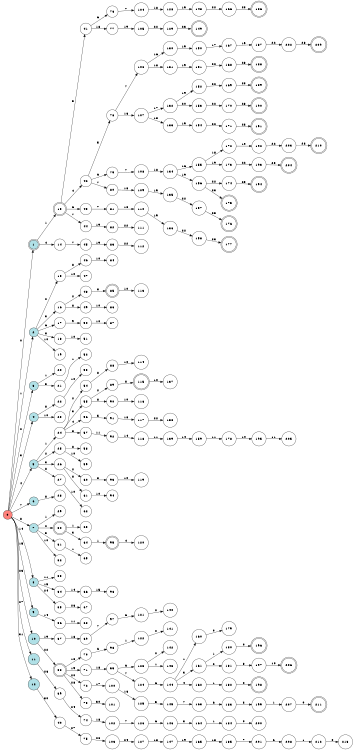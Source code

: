 digraph APTA {
__start0 [label="" shape="none"];

rankdir=LR;
size="8,5";

s0 [style="filled", color="black", fillcolor="#ff817b" shape="circle", label="0"];
s1 [style="rounded,filled", color="black", fillcolor="powderblue" shape="doublecircle", label="1"];
s2 [style="filled", color="black", fillcolor="powderblue" shape="circle", label="2"];
s3 [style="filled", color="black", fillcolor="powderblue" shape="circle", label="3"];
s4 [style="filled", color="black", fillcolor="powderblue" shape="circle", label="4"];
s5 [style="filled", color="black", fillcolor="powderblue" shape="circle", label="5"];
s6 [style="filled", color="black", fillcolor="powderblue" shape="circle", label="6"];
s7 [style="filled", color="black", fillcolor="powderblue" shape="circle", label="7"];
s8 [style="filled", color="black", fillcolor="powderblue" shape="circle", label="8"];
s9 [style="filled", color="black", fillcolor="powderblue" shape="circle", label="9"];
s10 [style="filled", color="black", fillcolor="powderblue" shape="circle", label="10"];
s11 [style="filled", color="black", fillcolor="powderblue" shape="circle", label="11"];
s12 [style="filled", color="black", fillcolor="powderblue" shape="circle", label="12"];
s13 [style="rounded,filled", color="black", fillcolor="white" shape="doublecircle", label="13"];
s14 [style="filled", color="black", fillcolor="white" shape="circle", label="14"];
s15 [style="filled", color="black", fillcolor="white" shape="circle", label="15"];
s16 [style="filled", color="black", fillcolor="white" shape="circle", label="16"];
s17 [style="filled", color="black", fillcolor="white" shape="circle", label="17"];
s18 [style="filled", color="black", fillcolor="white" shape="circle", label="18"];
s19 [style="filled", color="black", fillcolor="white" shape="circle", label="19"];
s20 [style="filled", color="black", fillcolor="white" shape="circle", label="20"];
s21 [style="filled", color="black", fillcolor="white" shape="circle", label="21"];
s22 [style="filled", color="black", fillcolor="white" shape="circle", label="22"];
s23 [style="filled", color="black", fillcolor="white" shape="circle", label="23"];
s24 [style="filled", color="black", fillcolor="white" shape="circle", label="24"];
s25 [style="filled", color="black", fillcolor="white" shape="circle", label="25"];
s26 [style="filled", color="black", fillcolor="white" shape="circle", label="26"];
s27 [style="filled", color="black", fillcolor="white" shape="circle", label="27"];
s28 [style="filled", color="black", fillcolor="white" shape="circle", label="28"];
s29 [style="filled", color="black", fillcolor="white" shape="circle", label="29"];
s30 [style="rounded,filled", color="black", fillcolor="white" shape="doublecircle", label="30"];
s31 [style="filled", color="black", fillcolor="white" shape="circle", label="31"];
s32 [style="filled", color="black", fillcolor="white" shape="circle", label="32"];
s33 [style="filled", color="black", fillcolor="white" shape="circle", label="33"];
s34 [style="filled", color="black", fillcolor="white" shape="circle", label="34"];
s35 [style="filled", color="black", fillcolor="white" shape="circle", label="35"];
s36 [style="filled", color="black", fillcolor="white" shape="circle", label="36"];
s37 [style="filled", color="black", fillcolor="white" shape="circle", label="37"];
s38 [style="rounded,filled", color="black", fillcolor="white" shape="doublecircle", label="38"];
s39 [style="filled", color="black", fillcolor="white" shape="circle", label="39"];
s40 [style="filled", color="black", fillcolor="white" shape="circle", label="40"];
s41 [style="filled", color="black", fillcolor="white" shape="circle", label="41"];
s42 [style="filled", color="black", fillcolor="white" shape="circle", label="42"];
s43 [style="filled", color="black", fillcolor="white" shape="circle", label="43"];
s44 [style="filled", color="black", fillcolor="white" shape="circle", label="44"];
s45 [style="filled", color="black", fillcolor="white" shape="circle", label="45"];
s46 [style="filled", color="black", fillcolor="white" shape="circle", label="46"];
s47 [style="filled", color="black", fillcolor="white" shape="circle", label="47"];
s48 [style="filled", color="black", fillcolor="white" shape="circle", label="48"];
s49 [style="filled", color="black", fillcolor="white" shape="circle", label="49"];
s50 [style="filled", color="black", fillcolor="white" shape="circle", label="50"];
s51 [style="filled", color="black", fillcolor="white" shape="circle", label="51"];
s52 [style="filled", color="black", fillcolor="white" shape="circle", label="52"];
s53 [style="filled", color="black", fillcolor="white" shape="circle", label="53"];
s54 [style="filled", color="black", fillcolor="white" shape="circle", label="54"];
s55 [style="filled", color="black", fillcolor="white" shape="circle", label="55"];
s56 [style="filled", color="black", fillcolor="white" shape="circle", label="56"];
s57 [style="filled", color="black", fillcolor="white" shape="circle", label="57"];
s58 [style="filled", color="black", fillcolor="white" shape="circle", label="58"];
s59 [style="filled", color="black", fillcolor="white" shape="circle", label="59"];
s60 [style="filled", color="black", fillcolor="white" shape="circle", label="60"];
s61 [style="filled", color="black", fillcolor="white" shape="circle", label="61"];
s62 [style="filled", color="black", fillcolor="white" shape="circle", label="62"];
s63 [style="filled", color="black", fillcolor="white" shape="circle", label="63"];
s64 [style="filled", color="black", fillcolor="white" shape="circle", label="64"];
s65 [style="filled", color="black", fillcolor="white" shape="circle", label="65"];
s66 [style="filled", color="black", fillcolor="white" shape="circle", label="66"];
s67 [style="filled", color="black", fillcolor="white" shape="circle", label="67"];
s68 [style="filled", color="black", fillcolor="white" shape="circle", label="68"];
s69 [style="filled", color="black", fillcolor="white" shape="circle", label="69"];
s70 [style="filled", color="black", fillcolor="white" shape="circle", label="70"];
s71 [style="filled", color="black", fillcolor="white" shape="circle", label="71"];
s72 [style="filled", color="black", fillcolor="white" shape="circle", label="72"];
s73 [style="filled", color="black", fillcolor="white" shape="circle", label="73"];
s74 [style="filled", color="black", fillcolor="white" shape="circle", label="74"];
s75 [style="filled", color="black", fillcolor="white" shape="circle", label="75"];
s76 [style="filled", color="black", fillcolor="white" shape="circle", label="76"];
s77 [style="filled", color="black", fillcolor="white" shape="circle", label="77"];
s78 [style="filled", color="black", fillcolor="white" shape="circle", label="78"];
s79 [style="filled", color="black", fillcolor="white" shape="circle", label="79"];
s80 [style="filled", color="black", fillcolor="white" shape="circle", label="80"];
s81 [style="filled", color="black", fillcolor="white" shape="circle", label="81"];
s82 [style="filled", color="black", fillcolor="white" shape="circle", label="82"];
s83 [style="filled", color="black", fillcolor="white" shape="circle", label="83"];
s84 [style="filled", color="black", fillcolor="white" shape="circle", label="84"];
s85 [style="rounded,filled", color="black", fillcolor="white" shape="doublecircle", label="85"];
s86 [style="filled", color="black", fillcolor="white" shape="circle", label="86"];
s87 [style="filled", color="black", fillcolor="white" shape="circle", label="87"];
s88 [style="filled", color="black", fillcolor="white" shape="circle", label="88"];
s89 [style="filled", color="black", fillcolor="white" shape="circle", label="89"];
s90 [style="filled", color="black", fillcolor="white" shape="circle", label="90"];
s91 [style="filled", color="black", fillcolor="white" shape="circle", label="91"];
s92 [style="filled", color="black", fillcolor="white" shape="circle", label="92"];
s93 [style="filled", color="black", fillcolor="white" shape="circle", label="93"];
s94 [style="filled", color="black", fillcolor="white" shape="circle", label="94"];
s95 [style="rounded,filled", color="black", fillcolor="white" shape="doublecircle", label="95"];
s96 [style="filled", color="black", fillcolor="white" shape="circle", label="96"];
s97 [style="filled", color="black", fillcolor="white" shape="circle", label="97"];
s98 [style="filled", color="black", fillcolor="white" shape="circle", label="98"];
s99 [style="filled", color="black", fillcolor="white" shape="circle", label="99"];
s100 [style="filled", color="black", fillcolor="white" shape="circle", label="100"];
s101 [style="filled", color="black", fillcolor="white" shape="circle", label="101"];
s102 [style="filled", color="black", fillcolor="white" shape="circle", label="102"];
s103 [style="filled", color="black", fillcolor="white" shape="circle", label="103"];
s104 [style="filled", color="black", fillcolor="white" shape="circle", label="104"];
s105 [style="filled", color="black", fillcolor="white" shape="circle", label="105"];
s106 [style="filled", color="black", fillcolor="white" shape="circle", label="106"];
s107 [style="filled", color="black", fillcolor="white" shape="circle", label="107"];
s108 [style="filled", color="black", fillcolor="white" shape="circle", label="108"];
s109 [style="filled", color="black", fillcolor="white" shape="circle", label="109"];
s110 [style="filled", color="black", fillcolor="white" shape="circle", label="110"];
s111 [style="filled", color="black", fillcolor="white" shape="circle", label="111"];
s112 [style="filled", color="black", fillcolor="white" shape="circle", label="112"];
s113 [style="filled", color="black", fillcolor="white" shape="circle", label="113"];
s114 [style="filled", color="black", fillcolor="white" shape="circle", label="114"];
s115 [style="rounded,filled", color="black", fillcolor="white" shape="doublecircle", label="115"];
s116 [style="filled", color="black", fillcolor="white" shape="circle", label="116"];
s117 [style="filled", color="black", fillcolor="white" shape="circle", label="117"];
s118 [style="filled", color="black", fillcolor="white" shape="circle", label="118"];
s119 [style="filled", color="black", fillcolor="white" shape="circle", label="119"];
s120 [style="filled", color="black", fillcolor="white" shape="circle", label="120"];
s121 [style="filled", color="black", fillcolor="white" shape="circle", label="121"];
s122 [style="filled", color="black", fillcolor="white" shape="circle", label="122"];
s123 [style="filled", color="black", fillcolor="white" shape="circle", label="123"];
s124 [style="filled", color="black", fillcolor="white" shape="circle", label="124"];
s125 [style="filled", color="black", fillcolor="white" shape="circle", label="125"];
s126 [style="filled", color="black", fillcolor="white" shape="circle", label="126"];
s127 [style="filled", color="black", fillcolor="white" shape="circle", label="127"];
s128 [style="filled", color="black", fillcolor="white" shape="circle", label="128"];
s129 [style="filled", color="black", fillcolor="white" shape="circle", label="129"];
s130 [style="filled", color="black", fillcolor="white" shape="circle", label="130"];
s131 [style="filled", color="black", fillcolor="white" shape="circle", label="131"];
s132 [style="filled", color="black", fillcolor="white" shape="circle", label="132"];
s133 [style="filled", color="black", fillcolor="white" shape="circle", label="133"];
s134 [style="filled", color="black", fillcolor="white" shape="circle", label="134"];
s135 [style="filled", color="black", fillcolor="white" shape="circle", label="135"];
s136 [style="filled", color="black", fillcolor="white" shape="circle", label="136"];
s137 [style="filled", color="black", fillcolor="white" shape="circle", label="137"];
s138 [style="filled", color="black", fillcolor="white" shape="circle", label="138"];
s139 [style="filled", color="black", fillcolor="white" shape="circle", label="139"];
s140 [style="filled", color="black", fillcolor="white" shape="circle", label="140"];
s141 [style="filled", color="black", fillcolor="white" shape="circle", label="141"];
s142 [style="filled", color="black", fillcolor="white" shape="circle", label="142"];
s143 [style="filled", color="black", fillcolor="white" shape="circle", label="143"];
s144 [style="filled", color="black", fillcolor="white" shape="circle", label="144"];
s145 [style="filled", color="black", fillcolor="white" shape="circle", label="145"];
s146 [style="filled", color="black", fillcolor="white" shape="circle", label="146"];
s147 [style="filled", color="black", fillcolor="white" shape="circle", label="147"];
s148 [style="filled", color="black", fillcolor="white" shape="circle", label="148"];
s149 [style="rounded,filled", color="black", fillcolor="white" shape="doublecircle", label="149"];
s150 [style="filled", color="black", fillcolor="white" shape="circle", label="150"];
s151 [style="filled", color="black", fillcolor="white" shape="circle", label="151"];
s152 [style="filled", color="black", fillcolor="white" shape="circle", label="152"];
s153 [style="filled", color="black", fillcolor="white" shape="circle", label="153"];
s154 [style="filled", color="black", fillcolor="white" shape="circle", label="154"];
s155 [style="filled", color="black", fillcolor="white" shape="circle", label="155"];
s156 [style="filled", color="black", fillcolor="white" shape="circle", label="156"];
s157 [style="filled", color="black", fillcolor="white" shape="circle", label="157"];
s158 [style="filled", color="black", fillcolor="white" shape="circle", label="158"];
s159 [style="filled", color="black", fillcolor="white" shape="circle", label="159"];
s160 [style="filled", color="black", fillcolor="white" shape="circle", label="160"];
s161 [style="filled", color="black", fillcolor="white" shape="circle", label="161"];
s162 [style="filled", color="black", fillcolor="white" shape="circle", label="162"];
s163 [style="filled", color="black", fillcolor="white" shape="circle", label="163"];
s164 [style="filled", color="black", fillcolor="white" shape="circle", label="164"];
s165 [style="filled", color="black", fillcolor="white" shape="circle", label="165"];
s166 [style="filled", color="black", fillcolor="white" shape="circle", label="166"];
s167 [style="filled", color="black", fillcolor="white" shape="circle", label="167"];
s168 [style="filled", color="black", fillcolor="white" shape="circle", label="168"];
s169 [style="filled", color="black", fillcolor="white" shape="circle", label="169"];
s170 [style="filled", color="black", fillcolor="white" shape="circle", label="170"];
s171 [style="filled", color="black", fillcolor="white" shape="circle", label="171"];
s172 [style="filled", color="black", fillcolor="white" shape="circle", label="172"];
s173 [style="filled", color="black", fillcolor="white" shape="circle", label="173"];
s174 [style="filled", color="black", fillcolor="white" shape="circle", label="174"];
s175 [style="rounded,filled", color="black", fillcolor="white" shape="doublecircle", label="175"];
s176 [style="rounded,filled", color="black", fillcolor="white" shape="doublecircle", label="176"];
s177 [style="rounded,filled", color="black", fillcolor="white" shape="doublecircle", label="177"];
s178 [style="filled", color="black", fillcolor="white" shape="circle", label="178"];
s179 [style="filled", color="black", fillcolor="white" shape="circle", label="179"];
s180 [style="filled", color="black", fillcolor="white" shape="circle", label="180"];
s181 [style="filled", color="black", fillcolor="white" shape="circle", label="181"];
s182 [style="filled", color="black", fillcolor="white" shape="circle", label="182"];
s183 [style="filled", color="black", fillcolor="white" shape="circle", label="183"];
s184 [style="filled", color="black", fillcolor="white" shape="circle", label="184"];
s185 [style="filled", color="black", fillcolor="white" shape="circle", label="185"];
s186 [style="rounded,filled", color="black", fillcolor="white" shape="doublecircle", label="186"];
s187 [style="filled", color="black", fillcolor="white" shape="circle", label="187"];
s188 [style="rounded,filled", color="black", fillcolor="white" shape="doublecircle", label="188"];
s189 [style="rounded,filled", color="black", fillcolor="white" shape="doublecircle", label="189"];
s190 [style="rounded,filled", color="black", fillcolor="white" shape="doublecircle", label="190"];
s191 [style="rounded,filled", color="black", fillcolor="white" shape="doublecircle", label="191"];
s192 [style="filled", color="black", fillcolor="white" shape="circle", label="192"];
s193 [style="filled", color="black", fillcolor="white" shape="circle", label="193"];
s194 [style="rounded,filled", color="black", fillcolor="white" shape="doublecircle", label="194"];
s195 [style="filled", color="black", fillcolor="white" shape="circle", label="195"];
s196 [style="rounded,filled", color="black", fillcolor="white" shape="doublecircle", label="196"];
s197 [style="filled", color="black", fillcolor="white" shape="circle", label="197"];
s198 [style="rounded,filled", color="black", fillcolor="white" shape="doublecircle", label="198"];
s199 [style="filled", color="black", fillcolor="white" shape="circle", label="199"];
s200 [style="filled", color="black", fillcolor="white" shape="circle", label="200"];
s201 [style="filled", color="black", fillcolor="white" shape="circle", label="201"];
s202 [style="filled", color="black", fillcolor="white" shape="circle", label="202"];
s203 [style="filled", color="black", fillcolor="white" shape="circle", label="203"];
s204 [style="rounded,filled", color="black", fillcolor="white" shape="doublecircle", label="204"];
s205 [style="filled", color="black", fillcolor="white" shape="circle", label="205"];
s206 [style="rounded,filled", color="black", fillcolor="white" shape="doublecircle", label="206"];
s207 [style="filled", color="black", fillcolor="white" shape="circle", label="207"];
s208 [style="filled", color="black", fillcolor="white" shape="circle", label="208"];
s209 [style="rounded,filled", color="black", fillcolor="white" shape="doublecircle", label="209"];
s210 [style="rounded,filled", color="black", fillcolor="white" shape="doublecircle", label="210"];
s211 [style="rounded,filled", color="black", fillcolor="white" shape="doublecircle", label="211"];
s212 [style="filled", color="black", fillcolor="white" shape="circle", label="212"];
s213 [style="filled", color="black", fillcolor="white" shape="circle", label="213"];
s0 -> s1 [label="0"];
s0 -> s2 [label="1"];
s0 -> s3 [label="2"];
s0 -> s4 [label="3"];
s0 -> s5 [label="4"];
s0 -> s6 [label="7"];
s0 -> s7 [label="8"];
s0 -> s8 [label="14"];
s0 -> s9 [label="15"];
s0 -> s10 [label="23"];
s0 -> s11 [label="27"];
s0 -> s12 [label="31"];
s1 -> s13 [label="1"];
s1 -> s14 [label="4"];
s2 -> s15 [label="2"];
s2 -> s16 [label="3"];
s2 -> s17 [label="6"];
s2 -> s18 [label="8"];
s2 -> s19 [label="10"];
s3 -> s20 [label="1"];
s3 -> s21 [label="3"];
s4 -> s22 [label="8"];
s4 -> s23 [label="10"];
s5 -> s24 [label="1"];
s5 -> s25 [label="2"];
s5 -> s26 [label="3"];
s5 -> s27 [label="8"];
s6 -> s28 [label="8"];
s7 -> s29 [label="1"];
s7 -> s30 [label="2"];
s7 -> s31 [label="3"];
s7 -> s32 [label="10"];
s8 -> s33 [label="11"];
s8 -> s34 [label="15"];
s8 -> s35 [label="24"];
s9 -> s36 [label="14"];
s10 -> s37 [label="19"];
s10 -> s38 [label="22"];
s11 -> s39 [label="26"];
s12 -> s40 [label="30"];
s13 -> s41 [label="3"];
s13 -> s42 [label="4"];
s13 -> s43 [label="6"];
s13 -> s44 [label="7"];
s14 -> s45 [label="7"];
s15 -> s46 [label="8"];
s15 -> s47 [label="10"];
s16 -> s48 [label="2"];
s16 -> s49 [label="8"];
s17 -> s50 [label="9"];
s18 -> s51 [label="10"];
s21 -> s52 [label="1"];
s22 -> s53 [label="10"];
s24 -> s54 [label="2"];
s24 -> s55 [label="3"];
s24 -> s56 [label="4"];
s24 -> s57 [label="8"];
s25 -> s58 [label="8"];
s25 -> s59 [label="10"];
s26 -> s60 [label="2"];
s26 -> s61 [label="8"];
s27 -> s62 [label="10"];
s30 -> s63 [label="1"];
s30 -> s64 [label="3"];
s31 -> s65 [label="1"];
s34 -> s66 [label="14"];
s35 -> s67 [label="26"];
s36 -> s68 [label="11"];
s37 -> s69 [label="18"];
s38 -> s70 [label="18"];
s38 -> s71 [label="19"];
s38 -> s72 [label="20"];
s38 -> s73 [label="28"];
s39 -> s74 [label="24"];
s40 -> s75 [label="27"];
s41 -> s76 [label="6"];
s41 -> s77 [label="18"];
s42 -> s78 [label="5"];
s42 -> s79 [label="6"];
s42 -> s80 [label="7"];
s43 -> s81 [label="7"];
s44 -> s82 [label="19"];
s45 -> s83 [label="19"];
s46 -> s84 [label="10"];
s48 -> s85 [label="8"];
s49 -> s86 [label="10"];
s50 -> s87 [label="10"];
s54 -> s88 [label="8"];
s55 -> s89 [label="2"];
s55 -> s90 [label="8"];
s56 -> s91 [label="5"];
s57 -> s92 [label="11"];
s60 -> s93 [label="8"];
s61 -> s94 [label="10"];
s64 -> s95 [label="1"];
s66 -> s96 [label="15"];
s69 -> s97 [label="7"];
s70 -> s98 [label="6"];
s71 -> s99 [label="18"];
s72 -> s100 [label="17"];
s73 -> s101 [label="30"];
s74 -> s102 [label="18"];
s75 -> s103 [label="26"];
s76 -> s104 [label="7"];
s77 -> s105 [label="19"];
s78 -> s106 [label="7"];
s78 -> s107 [label="16"];
s79 -> s108 [label="7"];
s80 -> s109 [label="18"];
s81 -> s110 [label="18"];
s82 -> s111 [label="22"];
s83 -> s112 [label="22"];
s85 -> s113 [label="10"];
s88 -> s114 [label="10"];
s89 -> s115 [label="8"];
s90 -> s116 [label="10"];
s91 -> s117 [label="18"];
s92 -> s118 [label="14"];
s93 -> s119 [label="10"];
s95 -> s120 [label="4"];
s97 -> s121 [label="6"];
s98 -> s122 [label="1"];
s99 -> s123 [label="6"];
s99 -> s124 [label="7"];
s100 -> s125 [label="16"];
s102 -> s126 [label="7"];
s103 -> s127 [label="24"];
s104 -> s128 [label="18"];
s105 -> s129 [label="22"];
s106 -> s130 [label="16"];
s106 -> s131 [label="18"];
s107 -> s132 [label="17"];
s107 -> s133 [label="18"];
s108 -> s134 [label="18"];
s109 -> s135 [label="19"];
s110 -> s136 [label="19"];
s115 -> s137 [label="10"];
s117 -> s138 [label="22"];
s118 -> s139 [label="11"];
s121 -> s140 [label="0"];
s122 -> s141 [label="0"];
s123 -> s142 [label="0"];
s123 -> s143 [label="1"];
s124 -> s144 [label="6"];
s125 -> s145 [label="5"];
s126 -> s146 [label="6"];
s127 -> s147 [label="18"];
s128 -> s148 [label="19"];
s129 -> s149 [label="23"];
s130 -> s150 [label="19"];
s131 -> s151 [label="19"];
s132 -> s152 [label="19"];
s132 -> s153 [label="20"];
s133 -> s154 [label="19"];
s134 -> s155 [label="16"];
s134 -> s156 [label="19"];
s135 -> s157 [label="22"];
s136 -> s158 [label="22"];
s139 -> s159 [label="14"];
s144 -> s160 [label="1"];
s144 -> s161 [label="3"];
s144 -> s162 [label="4"];
s145 -> s163 [label="7"];
s146 -> s164 [label="3"];
s147 -> s165 [label="19"];
s148 -> s166 [label="22"];
s150 -> s167 [label="17"];
s151 -> s168 [label="22"];
s152 -> s169 [label="22"];
s153 -> s170 [label="22"];
s154 -> s171 [label="22"];
s155 -> s172 [label="18"];
s155 -> s173 [label="19"];
s156 -> s174 [label="22"];
s156 -> s175 [label="23"];
s157 -> s176 [label="23"];
s158 -> s177 [label="23"];
s159 -> s178 [label="11"];
s160 -> s179 [label="0"];
s161 -> s180 [label="1"];
s161 -> s181 [label="2"];
s162 -> s182 [label="1"];
s163 -> s183 [label="6"];
s164 -> s184 [label="1"];
s165 -> s185 [label="18"];
s166 -> s186 [label="23"];
s167 -> s187 [label="19"];
s168 -> s188 [label="23"];
s169 -> s189 [label="23"];
s170 -> s190 [label="23"];
s171 -> s191 [label="23"];
s172 -> s192 [label="19"];
s173 -> s193 [label="22"];
s174 -> s194 [label="23"];
s178 -> s195 [label="14"];
s180 -> s196 [label="0"];
s181 -> s197 [label="8"];
s182 -> s198 [label="0"];
s183 -> s199 [label="3"];
s184 -> s200 [label="0"];
s185 -> s201 [label="7"];
s187 -> s202 [label="22"];
s192 -> s203 [label="22"];
s193 -> s204 [label="23"];
s195 -> s205 [label="11"];
s197 -> s206 [label="10"];
s199 -> s207 [label="1"];
s201 -> s208 [label="6"];
s202 -> s209 [label="23"];
s203 -> s210 [label="23"];
s207 -> s211 [label="0"];
s208 -> s212 [label="1"];
s212 -> s213 [label="0"];

}